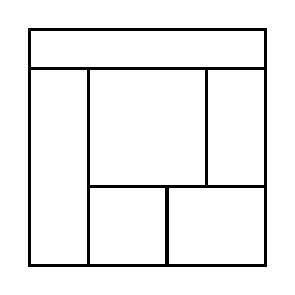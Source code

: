 \begin{tikzpicture}[very thick, scale=.5]
    \draw (0,5) rectangle (6,6);
    \draw (0,0) rectangle (3/2,5);
    \draw (3/2,2) rectangle (9/2,5);
    \draw (9/2,2) rectangle (6,5);
    \draw (3/2,0) rectangle (7/2,2);
    \draw (7/2,0) rectangle (6,2);
\end{tikzpicture}
